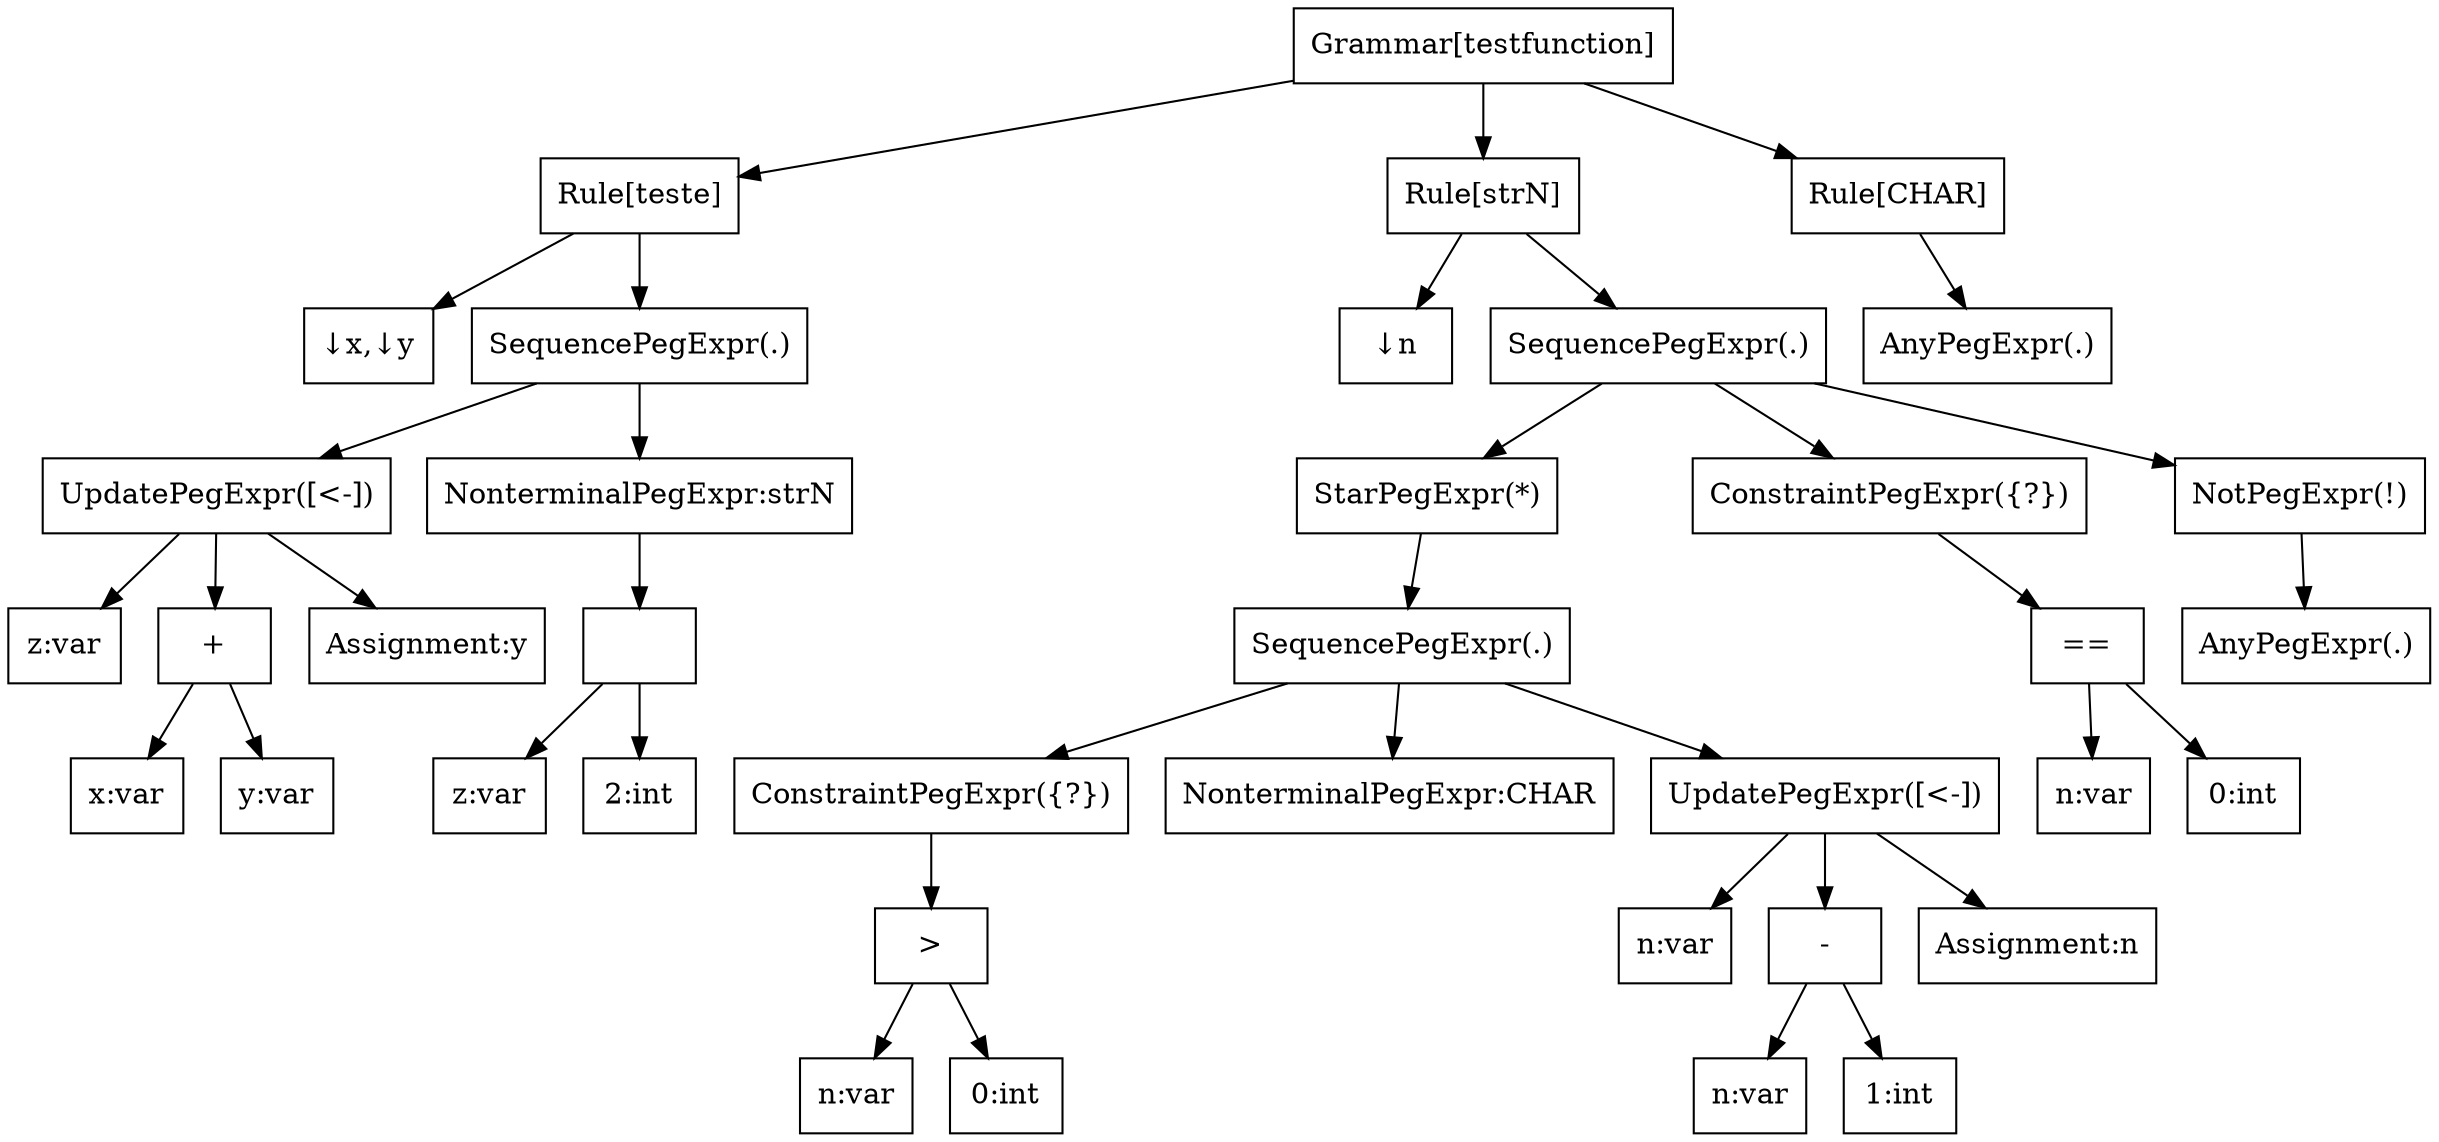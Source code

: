 Digraph testfunction {
  node [shape="box"];
  grammar [label = "Grammar[testfunction]"];

  testeRule [label = "Rule[teste]"];
  grammar -> testeRule;
  inh0 [label = "↓x,↓y"];
  testeRule -> inh0;
  SequencePeg0 [label = "SequencePegExpr(.)"];
  testeRule -> SequencePeg0;
  UpdatePeg1 [label = "UpdatePegExpr([<-])"];
  SequencePeg0 -> UpdatePeg1;
  attributeExpr0 [label = "z:var"];
  UpdatePeg1 -> attributeExpr0;
  AddExpr1 [label = "+"];
  UpdatePeg1 -> AddExpr1;
  attributeExpr2 [label = "x:var"];
  AddExpr1 -> attributeExpr2;
  attributeExpr3 [label = "y:var"];
  AddExpr1 -> attributeExpr3;
  assignmentNode1 [label = "Assignment:y"];
  UpdatePeg1 -> assignmentNode1;
  NonterminalPeg2 [label = "NonterminalPegExpr:strN"];
  SequencePeg0 -> NonterminalPeg2;
  MultExpr4 [label = ""];
  NonterminalPeg2 -> MultExpr4;
  attributeExpr5 [label = "z:var"];
  MultExpr4 -> attributeExpr5;
  IntLiteralExpr6 [label = "2:int"];
  MultExpr4 -> IntLiteralExpr6;
  strNRule [label = "Rule[strN]"];
  grammar -> strNRule;
  inh2 [label = "↓n"];
  strNRule -> inh2;
  SequencePeg3 [label = "SequencePegExpr(.)"];
  strNRule -> SequencePeg3;
  KleenePeg4 [label = "StarPegExpr(*)"];
  SequencePeg3 -> KleenePeg4;
  SequencePeg5 [label = "SequencePegExpr(.)"];
  KleenePeg4 -> SequencePeg5;
  ConstraintPeg6 [label = "ConstraintPegExpr({?})"];
  SequencePeg5 -> ConstraintPeg6;
  GreaterExpr7 [label = "\>"];
  ConstraintPeg6 -> GreaterExpr7;
  attributeExpr8 [label = "n:var"];
  GreaterExpr7 -> attributeExpr8;
  IntLiteralExpr9 [label = "0:int"];
  GreaterExpr7 -> IntLiteralExpr9;
  NonterminalPeg7 [label = "NonterminalPegExpr:CHAR"];
  SequencePeg5 -> NonterminalPeg7;
  UpdatePeg8 [label = "UpdatePegExpr([<-])"];
  SequencePeg5 -> UpdatePeg8;
  attributeExpr10 [label = "n:var"];
  UpdatePeg8 -> attributeExpr10;
  SubExpr11 [label = "-"];
  UpdatePeg8 -> SubExpr11;
  attributeExpr12 [label = "n:var"];
  SubExpr11 -> attributeExpr12;
  IntLiteralExpr13 [label = "1:int"];
  SubExpr11 -> IntLiteralExpr13;
  assignmentNode3 [label = "Assignment:n"];
  UpdatePeg8 -> assignmentNode3;
  ConstraintPeg9 [label = "ConstraintPegExpr({?})"];
  SequencePeg3 -> ConstraintPeg9;
  EqualsExpr14 [label = "=="];
  ConstraintPeg9 -> EqualsExpr14;
  attributeExpr15 [label = "n:var"];
  EqualsExpr14 -> attributeExpr15;
  IntLiteralExpr16 [label = "0:int"];
  EqualsExpr14 -> IntLiteralExpr16;
  NotPeg10 [label = "NotPegExpr(!)"];
  SequencePeg3 -> NotPeg10;
  AnyPeg11 [label = "AnyPegExpr(.)"];
  NotPeg10 -> AnyPeg11;
  CHARRule [label = "Rule[CHAR]"];
  grammar -> CHARRule;
  AnyPeg12 [label = "AnyPegExpr(.)"];
  CHARRule -> AnyPeg12;
}